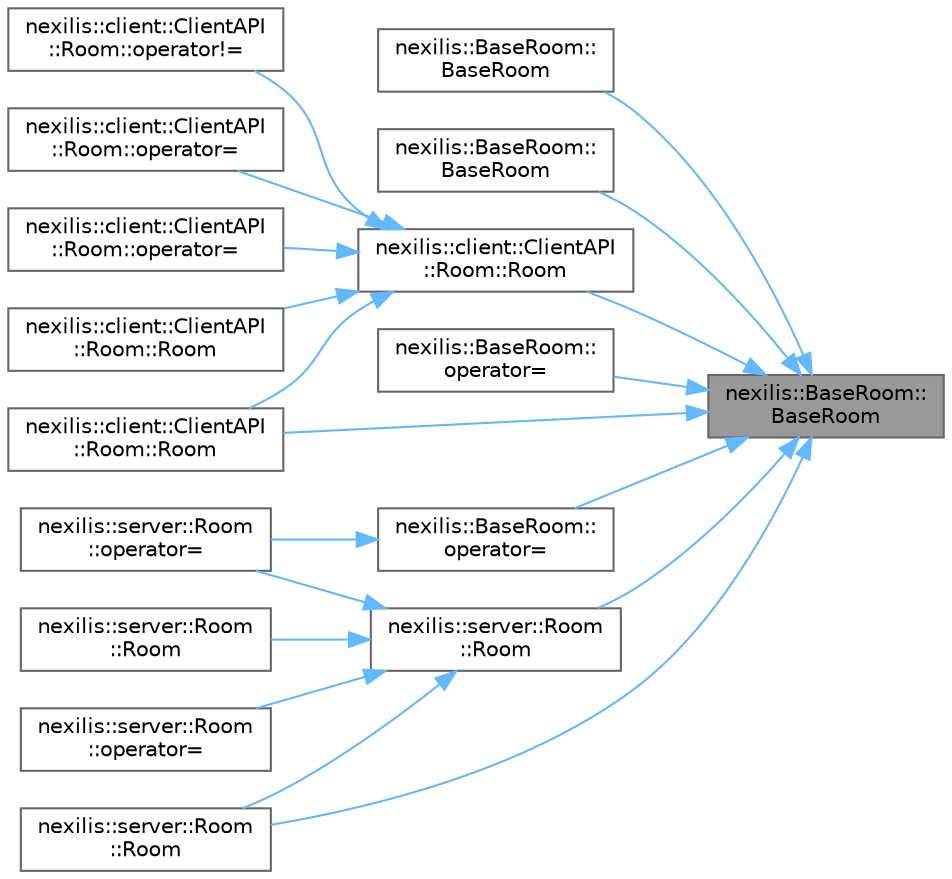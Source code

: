 digraph "nexilis::BaseRoom::BaseRoom"
{
 // LATEX_PDF_SIZE
  bgcolor="transparent";
  edge [fontname=Helvetica,fontsize=10,labelfontname=Helvetica,labelfontsize=10];
  node [fontname=Helvetica,fontsize=10,shape=box,height=0.2,width=0.4];
  rankdir="RL";
  Node1 [id="Node000001",label="nexilis::BaseRoom::\lBaseRoom",height=0.2,width=0.4,color="gray40", fillcolor="grey60", style="filled", fontcolor="black",tooltip="Constructor."];
  Node1 -> Node2 [id="edge1_Node000001_Node000002",dir="back",color="steelblue1",style="solid",tooltip=" "];
  Node2 [id="Node000002",label="nexilis::BaseRoom::\lBaseRoom",height=0.2,width=0.4,color="grey40", fillcolor="white", style="filled",URL="$da/d49/classnexilis_1_1BaseRoom.html#a8a87230208ea7c100be260f76b55f906",tooltip="Move constructor."];
  Node1 -> Node3 [id="edge2_Node000001_Node000003",dir="back",color="steelblue1",style="solid",tooltip=" "];
  Node3 [id="Node000003",label="nexilis::BaseRoom::\lBaseRoom",height=0.2,width=0.4,color="grey40", fillcolor="white", style="filled",URL="$da/d49/classnexilis_1_1BaseRoom.html#ac125c56ad0b3e57d52af4784d682fac8",tooltip="Deleted copy constructor."];
  Node1 -> Node4 [id="edge3_Node000001_Node000004",dir="back",color="steelblue1",style="solid",tooltip=" "];
  Node4 [id="Node000004",label="nexilis::BaseRoom::\loperator=",height=0.2,width=0.4,color="grey40", fillcolor="white", style="filled",URL="$da/d49/classnexilis_1_1BaseRoom.html#ad501df9a134445bdb2641fea52eedad6",tooltip="Move assignment operator."];
  Node4 -> Node5 [id="edge4_Node000004_Node000005",dir="back",color="steelblue1",style="solid",tooltip=" "];
  Node5 [id="Node000005",label="nexilis::server::Room\l::operator=",height=0.2,width=0.4,color="grey40", fillcolor="white", style="filled",URL="$d1/d01/classnexilis_1_1server_1_1Room.html#ac87fe5aab62f6d602c6193d7ca698893",tooltip="Move assignment operator."];
  Node1 -> Node6 [id="edge5_Node000001_Node000006",dir="back",color="steelblue1",style="solid",tooltip=" "];
  Node6 [id="Node000006",label="nexilis::BaseRoom::\loperator=",height=0.2,width=0.4,color="grey40", fillcolor="white", style="filled",URL="$da/d49/classnexilis_1_1BaseRoom.html#a62cad47d0caa3a9627bb23e8a2bafbbd",tooltip="Deleted copy assignment operator."];
  Node1 -> Node7 [id="edge6_Node000001_Node000007",dir="back",color="steelblue1",style="solid",tooltip=" "];
  Node7 [id="Node000007",label="nexilis::client::ClientAPI\l::Room::Room",height=0.2,width=0.4,color="grey40", fillcolor="white", style="filled",URL="$dc/dbd/classnexilis_1_1client_1_1ClientAPI_1_1Room.html#a344d20913fc98012f2c68f3bb0d2af6a",tooltip="Constructor."];
  Node7 -> Node8 [id="edge7_Node000007_Node000008",dir="back",color="steelblue1",style="solid",tooltip=" "];
  Node8 [id="Node000008",label="nexilis::client::ClientAPI\l::Room::operator!=",height=0.2,width=0.4,color="grey40", fillcolor="white", style="filled",URL="$dc/dbd/classnexilis_1_1client_1_1ClientAPI_1_1Room.html#a9b2b08260a0915ca0c750b03b7deef30",tooltip="Non-comparison operator overload."];
  Node7 -> Node9 [id="edge8_Node000007_Node000009",dir="back",color="steelblue1",style="solid",tooltip=" "];
  Node9 [id="Node000009",label="nexilis::client::ClientAPI\l::Room::operator=",height=0.2,width=0.4,color="grey40", fillcolor="white", style="filled",URL="$dc/dbd/classnexilis_1_1client_1_1ClientAPI_1_1Room.html#a2e4fd00c0302b0e289bbdcd109085d47",tooltip="Deleted copy assignment operator."];
  Node7 -> Node10 [id="edge9_Node000007_Node000010",dir="back",color="steelblue1",style="solid",tooltip=" "];
  Node10 [id="Node000010",label="nexilis::client::ClientAPI\l::Room::operator=",height=0.2,width=0.4,color="grey40", fillcolor="white", style="filled",URL="$dc/dbd/classnexilis_1_1client_1_1ClientAPI_1_1Room.html#a6f09661199f2ea5ec654d788b191858d",tooltip="Move assignment operator."];
  Node7 -> Node11 [id="edge10_Node000007_Node000011",dir="back",color="steelblue1",style="solid",tooltip=" "];
  Node11 [id="Node000011",label="nexilis::client::ClientAPI\l::Room::Room",height=0.2,width=0.4,color="grey40", fillcolor="white", style="filled",URL="$dc/dbd/classnexilis_1_1client_1_1ClientAPI_1_1Room.html#a1491b5d64dc51aa71fff6b2b7dfa0648",tooltip="Deleted copy constructor."];
  Node7 -> Node12 [id="edge11_Node000007_Node000012",dir="back",color="steelblue1",style="solid",tooltip=" "];
  Node12 [id="Node000012",label="nexilis::client::ClientAPI\l::Room::Room",height=0.2,width=0.4,color="grey40", fillcolor="white", style="filled",URL="$dc/dbd/classnexilis_1_1client_1_1ClientAPI_1_1Room.html#a3105f10ad657192408d451934189745f",tooltip="Move constructor."];
  Node1 -> Node12 [id="edge12_Node000001_Node000012",dir="back",color="steelblue1",style="solid",tooltip=" "];
  Node1 -> Node13 [id="edge13_Node000001_Node000013",dir="back",color="steelblue1",style="solid",tooltip=" "];
  Node13 [id="Node000013",label="nexilis::server::Room\l::Room",height=0.2,width=0.4,color="grey40", fillcolor="white", style="filled",URL="$d1/d01/classnexilis_1_1server_1_1Room.html#a012f91530eafea5e7a36c9b9198057df",tooltip="Constructor."];
  Node13 -> Node14 [id="edge14_Node000013_Node000014",dir="back",color="steelblue1",style="solid",tooltip=" "];
  Node14 [id="Node000014",label="nexilis::server::Room\l::operator=",height=0.2,width=0.4,color="grey40", fillcolor="white", style="filled",URL="$d1/d01/classnexilis_1_1server_1_1Room.html#ad1dfed0e28e343c61c36104a1f602c0c",tooltip="Deleted copy assignment operator."];
  Node13 -> Node5 [id="edge15_Node000013_Node000005",dir="back",color="steelblue1",style="solid",tooltip=" "];
  Node13 -> Node15 [id="edge16_Node000013_Node000015",dir="back",color="steelblue1",style="solid",tooltip=" "];
  Node15 [id="Node000015",label="nexilis::server::Room\l::Room",height=0.2,width=0.4,color="grey40", fillcolor="white", style="filled",URL="$d1/d01/classnexilis_1_1server_1_1Room.html#aff443759cc3cbdd7b4f41e589d777080",tooltip="Deleted copy constructor."];
  Node13 -> Node16 [id="edge17_Node000013_Node000016",dir="back",color="steelblue1",style="solid",tooltip=" "];
  Node16 [id="Node000016",label="nexilis::server::Room\l::Room",height=0.2,width=0.4,color="grey40", fillcolor="white", style="filled",URL="$d1/d01/classnexilis_1_1server_1_1Room.html#ab6c26d3d2f91a4bd71558ec6853694da",tooltip="Move constructor."];
  Node1 -> Node16 [id="edge18_Node000001_Node000016",dir="back",color="steelblue1",style="solid",tooltip=" "];
}
